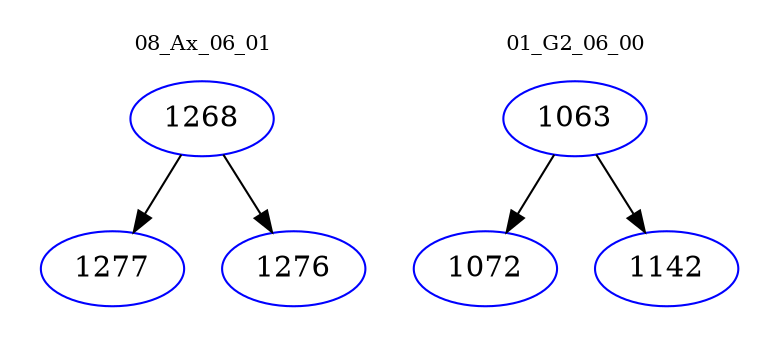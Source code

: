 digraph{
subgraph cluster_0 {
color = white
label = "08_Ax_06_01";
fontsize=10;
T0_1268 [label="1268", color="blue"]
T0_1268 -> T0_1277 [color="black"]
T0_1277 [label="1277", color="blue"]
T0_1268 -> T0_1276 [color="black"]
T0_1276 [label="1276", color="blue"]
}
subgraph cluster_1 {
color = white
label = "01_G2_06_00";
fontsize=10;
T1_1063 [label="1063", color="blue"]
T1_1063 -> T1_1072 [color="black"]
T1_1072 [label="1072", color="blue"]
T1_1063 -> T1_1142 [color="black"]
T1_1142 [label="1142", color="blue"]
}
}
